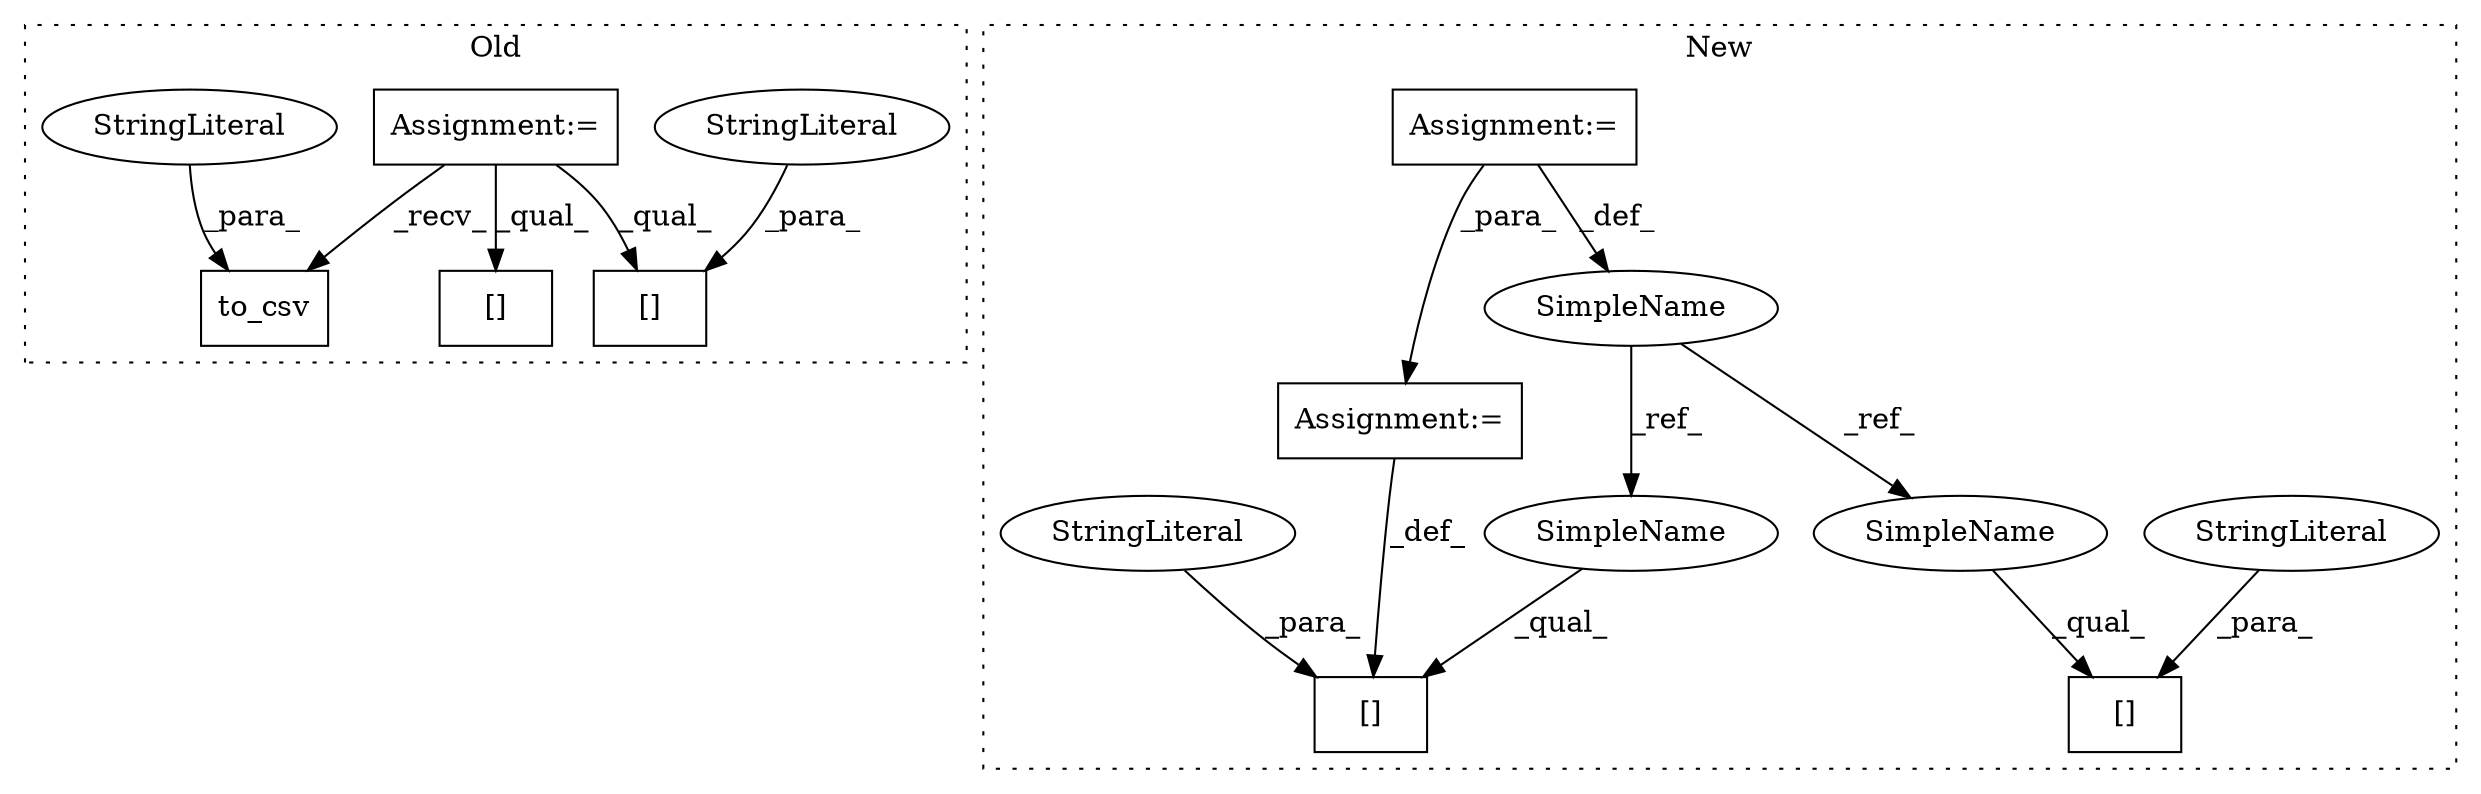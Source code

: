 digraph G {
subgraph cluster0 {
1 [label="to_csv" a="32" s="285,302" l="7,1" shape="box"];
9 [label="StringLiteral" a="45" s="292" l="10" shape="ellipse"];
10 [label="Assignment:=" a="7" s="256" l="1" shape="box"];
11 [label="[]" a="2" s="313,321" l="3,1" shape="box"];
12 [label="StringLiteral" a="45" s="316" l="5" shape="ellipse"];
13 [label="[]" a="2" s="354,362" l="4,1" shape="box"];
label = "Old";
style="dotted";
}
subgraph cluster1 {
2 [label="[]" a="2" s="194,203" l="4,1" shape="box"];
3 [label="StringLiteral" a="45" s="198" l="5" shape="ellipse"];
4 [label="Assignment:=" a="7" s="136" l="1" shape="box"];
5 [label="Assignment:=" a="7" s="192" l="1" shape="box"];
6 [label="[]" a="2" s="180,191" l="4,1" shape="box"];
7 [label="SimpleName" a="42" s="133" l="3" shape="ellipse"];
8 [label="StringLiteral" a="45" s="184" l="7" shape="ellipse"];
14 [label="SimpleName" a="42" s="194" l="3" shape="ellipse"];
15 [label="SimpleName" a="42" s="180" l="3" shape="ellipse"];
label = "New";
style="dotted";
}
3 -> 2 [label="_para_"];
4 -> 7 [label="_def_"];
4 -> 5 [label="_para_"];
5 -> 6 [label="_def_"];
7 -> 14 [label="_ref_"];
7 -> 15 [label="_ref_"];
8 -> 6 [label="_para_"];
9 -> 1 [label="_para_"];
10 -> 1 [label="_recv_"];
10 -> 11 [label="_qual_"];
10 -> 13 [label="_qual_"];
12 -> 11 [label="_para_"];
14 -> 2 [label="_qual_"];
15 -> 6 [label="_qual_"];
}